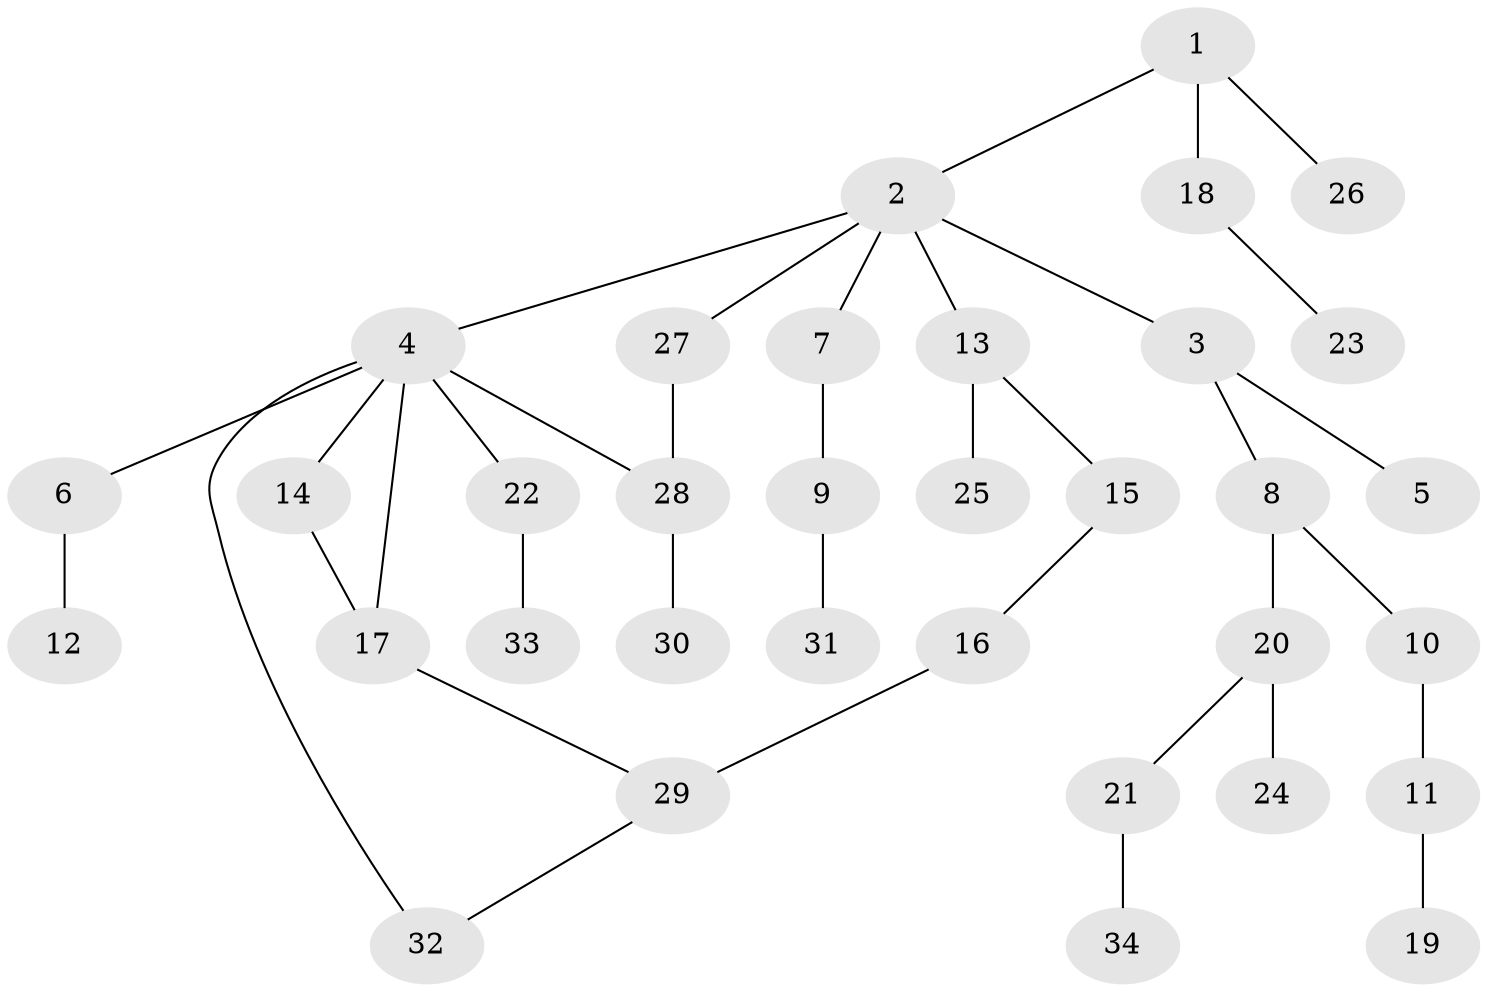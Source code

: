 // original degree distribution, {3: 0.25, 7: 0.03125, 2: 0.21875, 4: 0.03125, 5: 0.03125, 1: 0.4375}
// Generated by graph-tools (version 1.1) at 2025/43/03/06/25 01:43:19]
// undirected, 34 vertices, 37 edges
graph export_dot {
graph [start="1"]
  node [color=gray90,style=filled];
  1;
  2;
  3;
  4;
  5;
  6;
  7;
  8;
  9;
  10;
  11;
  12;
  13;
  14;
  15;
  16;
  17;
  18;
  19;
  20;
  21;
  22;
  23;
  24;
  25;
  26;
  27;
  28;
  29;
  30;
  31;
  32;
  33;
  34;
  1 -- 2 [weight=1.0];
  1 -- 18 [weight=1.0];
  1 -- 26 [weight=1.0];
  2 -- 3 [weight=1.0];
  2 -- 4 [weight=1.0];
  2 -- 7 [weight=1.0];
  2 -- 13 [weight=1.0];
  2 -- 27 [weight=1.0];
  3 -- 5 [weight=1.0];
  3 -- 8 [weight=1.0];
  4 -- 6 [weight=1.0];
  4 -- 14 [weight=1.0];
  4 -- 17 [weight=1.0];
  4 -- 22 [weight=1.0];
  4 -- 28 [weight=1.0];
  4 -- 32 [weight=1.0];
  6 -- 12 [weight=1.0];
  7 -- 9 [weight=1.0];
  8 -- 10 [weight=1.0];
  8 -- 20 [weight=2.0];
  9 -- 31 [weight=1.0];
  10 -- 11 [weight=1.0];
  11 -- 19 [weight=1.0];
  13 -- 15 [weight=1.0];
  13 -- 25 [weight=1.0];
  14 -- 17 [weight=1.0];
  15 -- 16 [weight=1.0];
  16 -- 29 [weight=2.0];
  17 -- 29 [weight=1.0];
  18 -- 23 [weight=1.0];
  20 -- 21 [weight=1.0];
  20 -- 24 [weight=1.0];
  21 -- 34 [weight=1.0];
  22 -- 33 [weight=1.0];
  27 -- 28 [weight=1.0];
  28 -- 30 [weight=1.0];
  29 -- 32 [weight=1.0];
}
